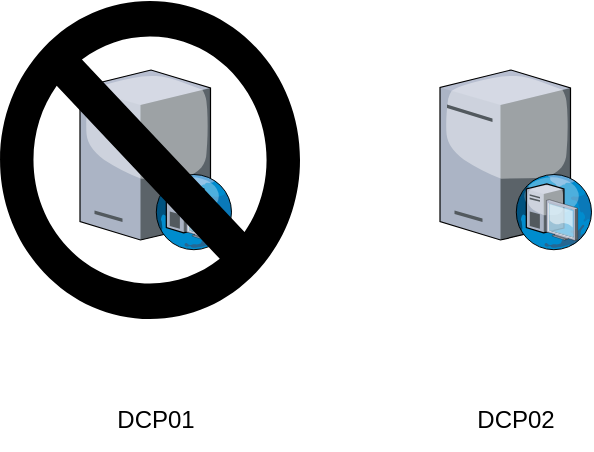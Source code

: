 <mxfile>
    <diagram id="XByEQqPVU6_iVXlsNnBk" name="Seite-1">
        <mxGraphModel dx="1086" dy="755" grid="1" gridSize="10" guides="1" tooltips="1" connect="1" arrows="1" fold="1" page="1" pageScale="1" pageWidth="827" pageHeight="1169" math="0" shadow="0">
            <root>
                <mxCell id="0"/>
                <mxCell id="1" parent="0"/>
                <mxCell id="2" value="" style="verticalLabelPosition=bottom;sketch=0;aspect=fixed;html=1;verticalAlign=top;strokeColor=none;align=center;outlineConnect=0;shape=mxgraph.citrix.dhcp_server;" parent="1" vertex="1">
                    <mxGeometry x="40" y="100" width="76" height="90" as="geometry"/>
                </mxCell>
                <mxCell id="3" value="" style="verticalLabelPosition=bottom;sketch=0;aspect=fixed;html=1;verticalAlign=top;strokeColor=none;align=center;outlineConnect=0;shape=mxgraph.citrix.dhcp_server;" parent="1" vertex="1">
                    <mxGeometry x="220" y="100" width="76" height="90" as="geometry"/>
                </mxCell>
                <mxCell id="4" value="" style="shape=mxgraph.signs.safety.no;html=1;pointerEvents=1;fillColor=#000000;strokeColor=none;verticalLabelPosition=bottom;verticalAlign=top;align=center;" parent="1" vertex="1">
                    <mxGeometry y="65.5" width="150" height="159" as="geometry"/>
                </mxCell>
                <mxCell id="5" value="DCP01" style="text;html=1;strokeColor=none;fillColor=none;align=center;verticalAlign=middle;whiteSpace=wrap;rounded=0;" parent="1" vertex="1">
                    <mxGeometry x="48" y="260" width="60" height="30" as="geometry"/>
                </mxCell>
                <mxCell id="6" value="DCP02" style="text;html=1;strokeColor=none;fillColor=none;align=center;verticalAlign=middle;whiteSpace=wrap;rounded=0;" parent="1" vertex="1">
                    <mxGeometry x="228" y="260" width="60" height="30" as="geometry"/>
                </mxCell>
            </root>
        </mxGraphModel>
    </diagram>
</mxfile>